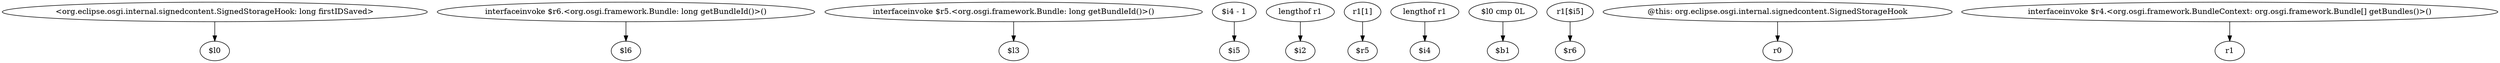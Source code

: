 digraph g {
0[label="<org.eclipse.osgi.internal.signedcontent.SignedStorageHook: long firstIDSaved>"]
1[label="$l0"]
0->1[label=""]
2[label="interfaceinvoke $r6.<org.osgi.framework.Bundle: long getBundleId()>()"]
3[label="$l6"]
2->3[label=""]
4[label="interfaceinvoke $r5.<org.osgi.framework.Bundle: long getBundleId()>()"]
5[label="$l3"]
4->5[label=""]
6[label="$i4 - 1"]
7[label="$i5"]
6->7[label=""]
8[label="lengthof r1"]
9[label="$i2"]
8->9[label=""]
10[label="r1[1]"]
11[label="$r5"]
10->11[label=""]
12[label="lengthof r1"]
13[label="$i4"]
12->13[label=""]
14[label="$l0 cmp 0L"]
15[label="$b1"]
14->15[label=""]
16[label="r1[$i5]"]
17[label="$r6"]
16->17[label=""]
18[label="@this: org.eclipse.osgi.internal.signedcontent.SignedStorageHook"]
19[label="r0"]
18->19[label=""]
20[label="interfaceinvoke $r4.<org.osgi.framework.BundleContext: org.osgi.framework.Bundle[] getBundles()>()"]
21[label="r1"]
20->21[label=""]
}